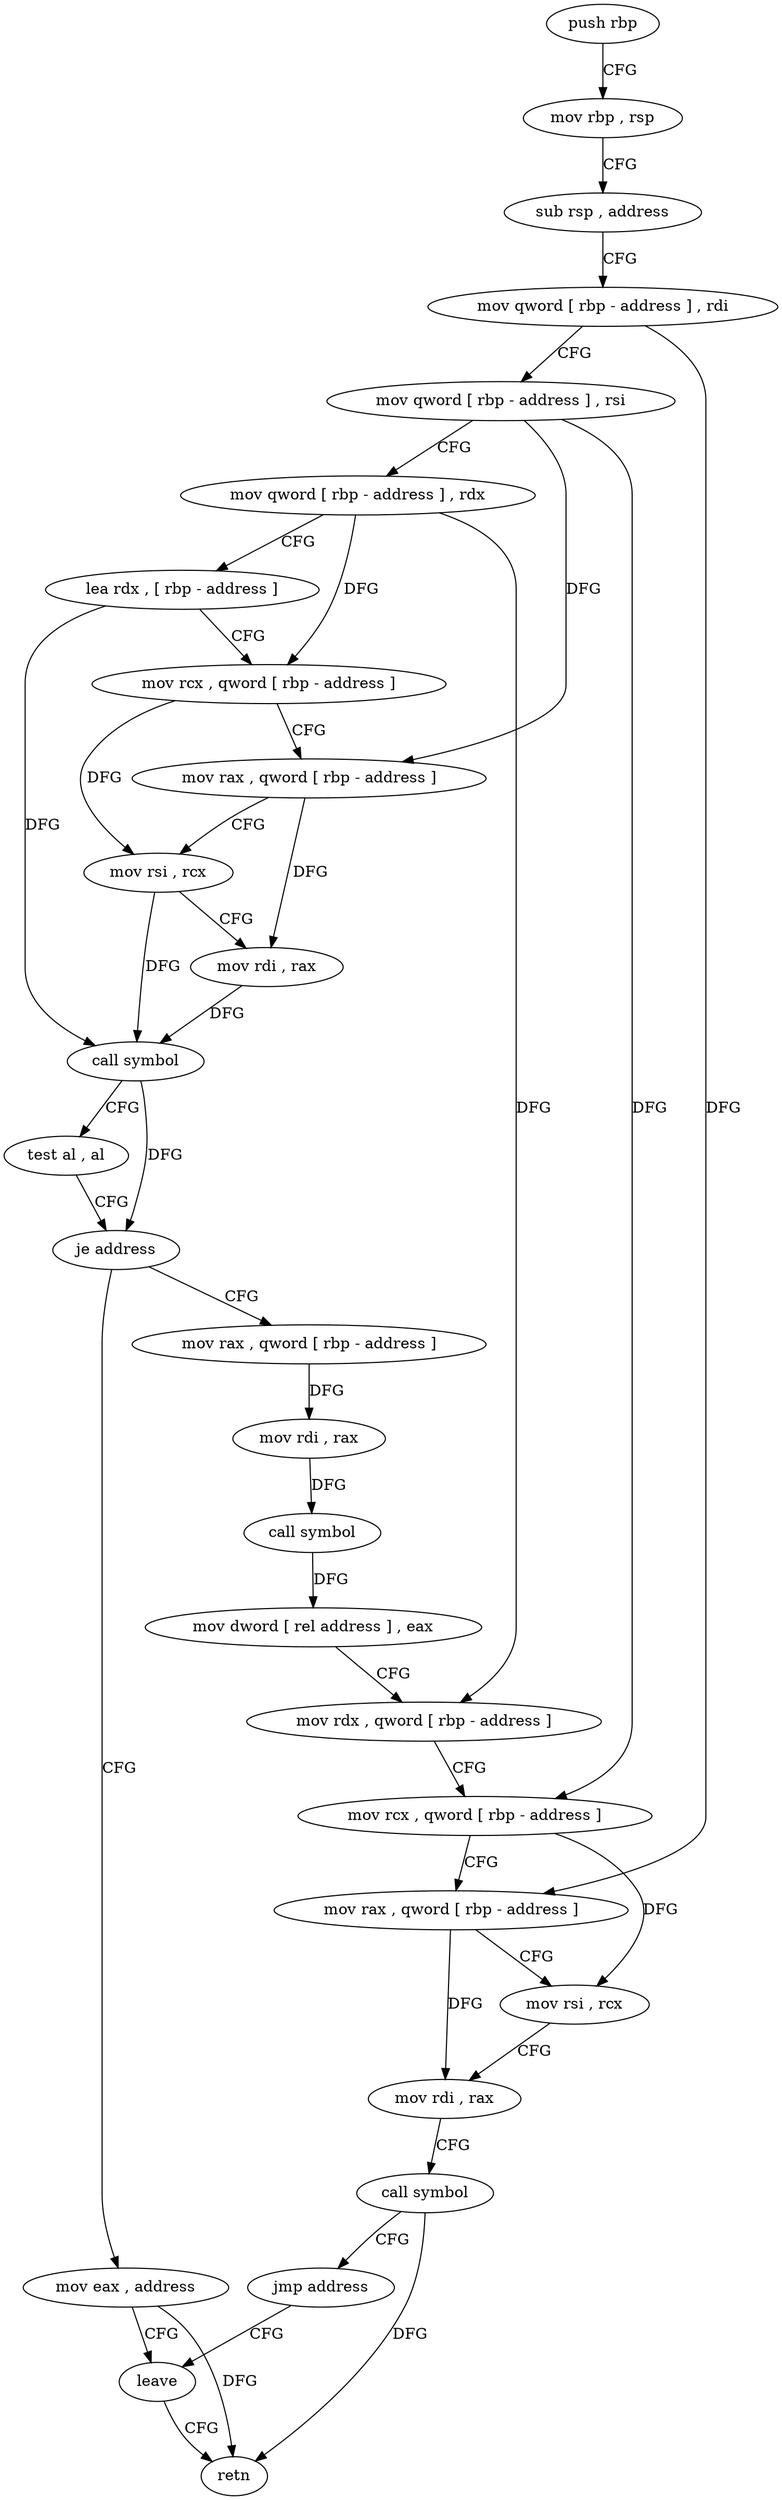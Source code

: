 digraph "func" {
"4266536" [label = "push rbp" ]
"4266537" [label = "mov rbp , rsp" ]
"4266540" [label = "sub rsp , address" ]
"4266544" [label = "mov qword [ rbp - address ] , rdi" ]
"4266548" [label = "mov qword [ rbp - address ] , rsi" ]
"4266552" [label = "mov qword [ rbp - address ] , rdx" ]
"4266556" [label = "lea rdx , [ rbp - address ]" ]
"4266560" [label = "mov rcx , qword [ rbp - address ]" ]
"4266564" [label = "mov rax , qword [ rbp - address ]" ]
"4266568" [label = "mov rsi , rcx" ]
"4266571" [label = "mov rdi , rax" ]
"4266574" [label = "call symbol" ]
"4266579" [label = "test al , al" ]
"4266581" [label = "je address" ]
"4266626" [label = "mov eax , address" ]
"4266583" [label = "mov rax , qword [ rbp - address ]" ]
"4266631" [label = "leave" ]
"4266587" [label = "mov rdi , rax" ]
"4266590" [label = "call symbol" ]
"4266595" [label = "mov dword [ rel address ] , eax" ]
"4266601" [label = "mov rdx , qword [ rbp - address ]" ]
"4266605" [label = "mov rcx , qword [ rbp - address ]" ]
"4266609" [label = "mov rax , qword [ rbp - address ]" ]
"4266613" [label = "mov rsi , rcx" ]
"4266616" [label = "mov rdi , rax" ]
"4266619" [label = "call symbol" ]
"4266624" [label = "jmp address" ]
"4266632" [label = "retn" ]
"4266536" -> "4266537" [ label = "CFG" ]
"4266537" -> "4266540" [ label = "CFG" ]
"4266540" -> "4266544" [ label = "CFG" ]
"4266544" -> "4266548" [ label = "CFG" ]
"4266544" -> "4266609" [ label = "DFG" ]
"4266548" -> "4266552" [ label = "CFG" ]
"4266548" -> "4266564" [ label = "DFG" ]
"4266548" -> "4266605" [ label = "DFG" ]
"4266552" -> "4266556" [ label = "CFG" ]
"4266552" -> "4266560" [ label = "DFG" ]
"4266552" -> "4266601" [ label = "DFG" ]
"4266556" -> "4266560" [ label = "CFG" ]
"4266556" -> "4266574" [ label = "DFG" ]
"4266560" -> "4266564" [ label = "CFG" ]
"4266560" -> "4266568" [ label = "DFG" ]
"4266564" -> "4266568" [ label = "CFG" ]
"4266564" -> "4266571" [ label = "DFG" ]
"4266568" -> "4266571" [ label = "CFG" ]
"4266568" -> "4266574" [ label = "DFG" ]
"4266571" -> "4266574" [ label = "DFG" ]
"4266574" -> "4266579" [ label = "CFG" ]
"4266574" -> "4266581" [ label = "DFG" ]
"4266579" -> "4266581" [ label = "CFG" ]
"4266581" -> "4266626" [ label = "CFG" ]
"4266581" -> "4266583" [ label = "CFG" ]
"4266626" -> "4266631" [ label = "CFG" ]
"4266626" -> "4266632" [ label = "DFG" ]
"4266583" -> "4266587" [ label = "DFG" ]
"4266631" -> "4266632" [ label = "CFG" ]
"4266587" -> "4266590" [ label = "DFG" ]
"4266590" -> "4266595" [ label = "DFG" ]
"4266595" -> "4266601" [ label = "CFG" ]
"4266601" -> "4266605" [ label = "CFG" ]
"4266605" -> "4266609" [ label = "CFG" ]
"4266605" -> "4266613" [ label = "DFG" ]
"4266609" -> "4266613" [ label = "CFG" ]
"4266609" -> "4266616" [ label = "DFG" ]
"4266613" -> "4266616" [ label = "CFG" ]
"4266616" -> "4266619" [ label = "CFG" ]
"4266619" -> "4266624" [ label = "CFG" ]
"4266619" -> "4266632" [ label = "DFG" ]
"4266624" -> "4266631" [ label = "CFG" ]
}
